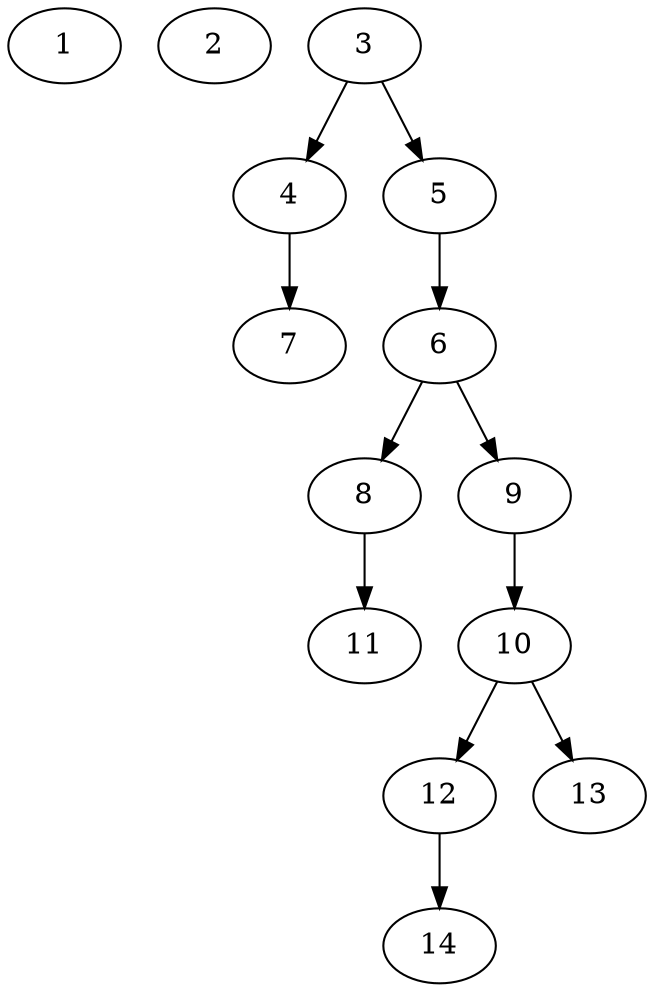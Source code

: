 // DAG (tier=1-easy, mode=compute, n=14, ccr=0.259, fat=0.446, density=0.294, regular=0.743, jump=0.037, mindata=262144, maxdata=2097152)
// DAG automatically generated by daggen at Sun Aug 24 16:33:32 2025
// /home/ermia/Project/Environments/daggen/bin/daggen --dot --ccr 0.259 --fat 0.446 --regular 0.743 --density 0.294 --jump 0.037 --mindata 262144 --maxdata 2097152 -n 14 
digraph G {
  1 [size="8047710532620255232", alpha="0.02", expect_size="4023855266310127616"]
  2 [size="872376183785652", alpha="0.01", expect_size="436188091892826"]
  3 [size="187346844642600", alpha="0.14", expect_size="93673422321300"]
  3 -> 4 [size ="3890309234688"]
  3 -> 5 [size ="3890309234688"]
  4 [size="613951616319488000", alpha="0.05", expect_size="306975808159744000"]
  4 -> 7 [size ="5778912051200"]
  5 [size="3200429146729506", alpha="0.18", expect_size="1600214573364753"]
  5 -> 6 [size ="1417012051968"]
  6 [size="6004750155776000000", alpha="0.19", expect_size="3002375077888000000"]
  6 -> 8 [size ="26429358080000"]
  6 -> 9 [size ="26429358080000"]
  7 [size="4013978303428820992", alpha="0.17", expect_size="2006989151714410496"]
  8 [size="697884400670210", alpha="0.17", expect_size="348942200335105"]
  8 -> 11 [size ="28555031347200"]
  9 [size="1032407920957980672", alpha="0.00", expect_size="516203960478990336"]
  9 -> 10 [size ="8171921866752"]
  10 [size="2742871194821722112", alpha="0.17", expect_size="1371435597410861056"]
  10 -> 12 [size ="15675699494912"]
  10 -> 13 [size ="15675699494912"]
  11 [size="145494598408142", alpha="0.12", expect_size="72747299204071"]
  12 [size="108551995804350", alpha="0.06", expect_size="54275997902175"]
  12 -> 14 [size ="3329438515200"]
  13 [size="16294911275136692", alpha="0.04", expect_size="8147455637568346"]
  14 [size="75091627655299072", alpha="0.16", expect_size="37545813827649536"]
}
